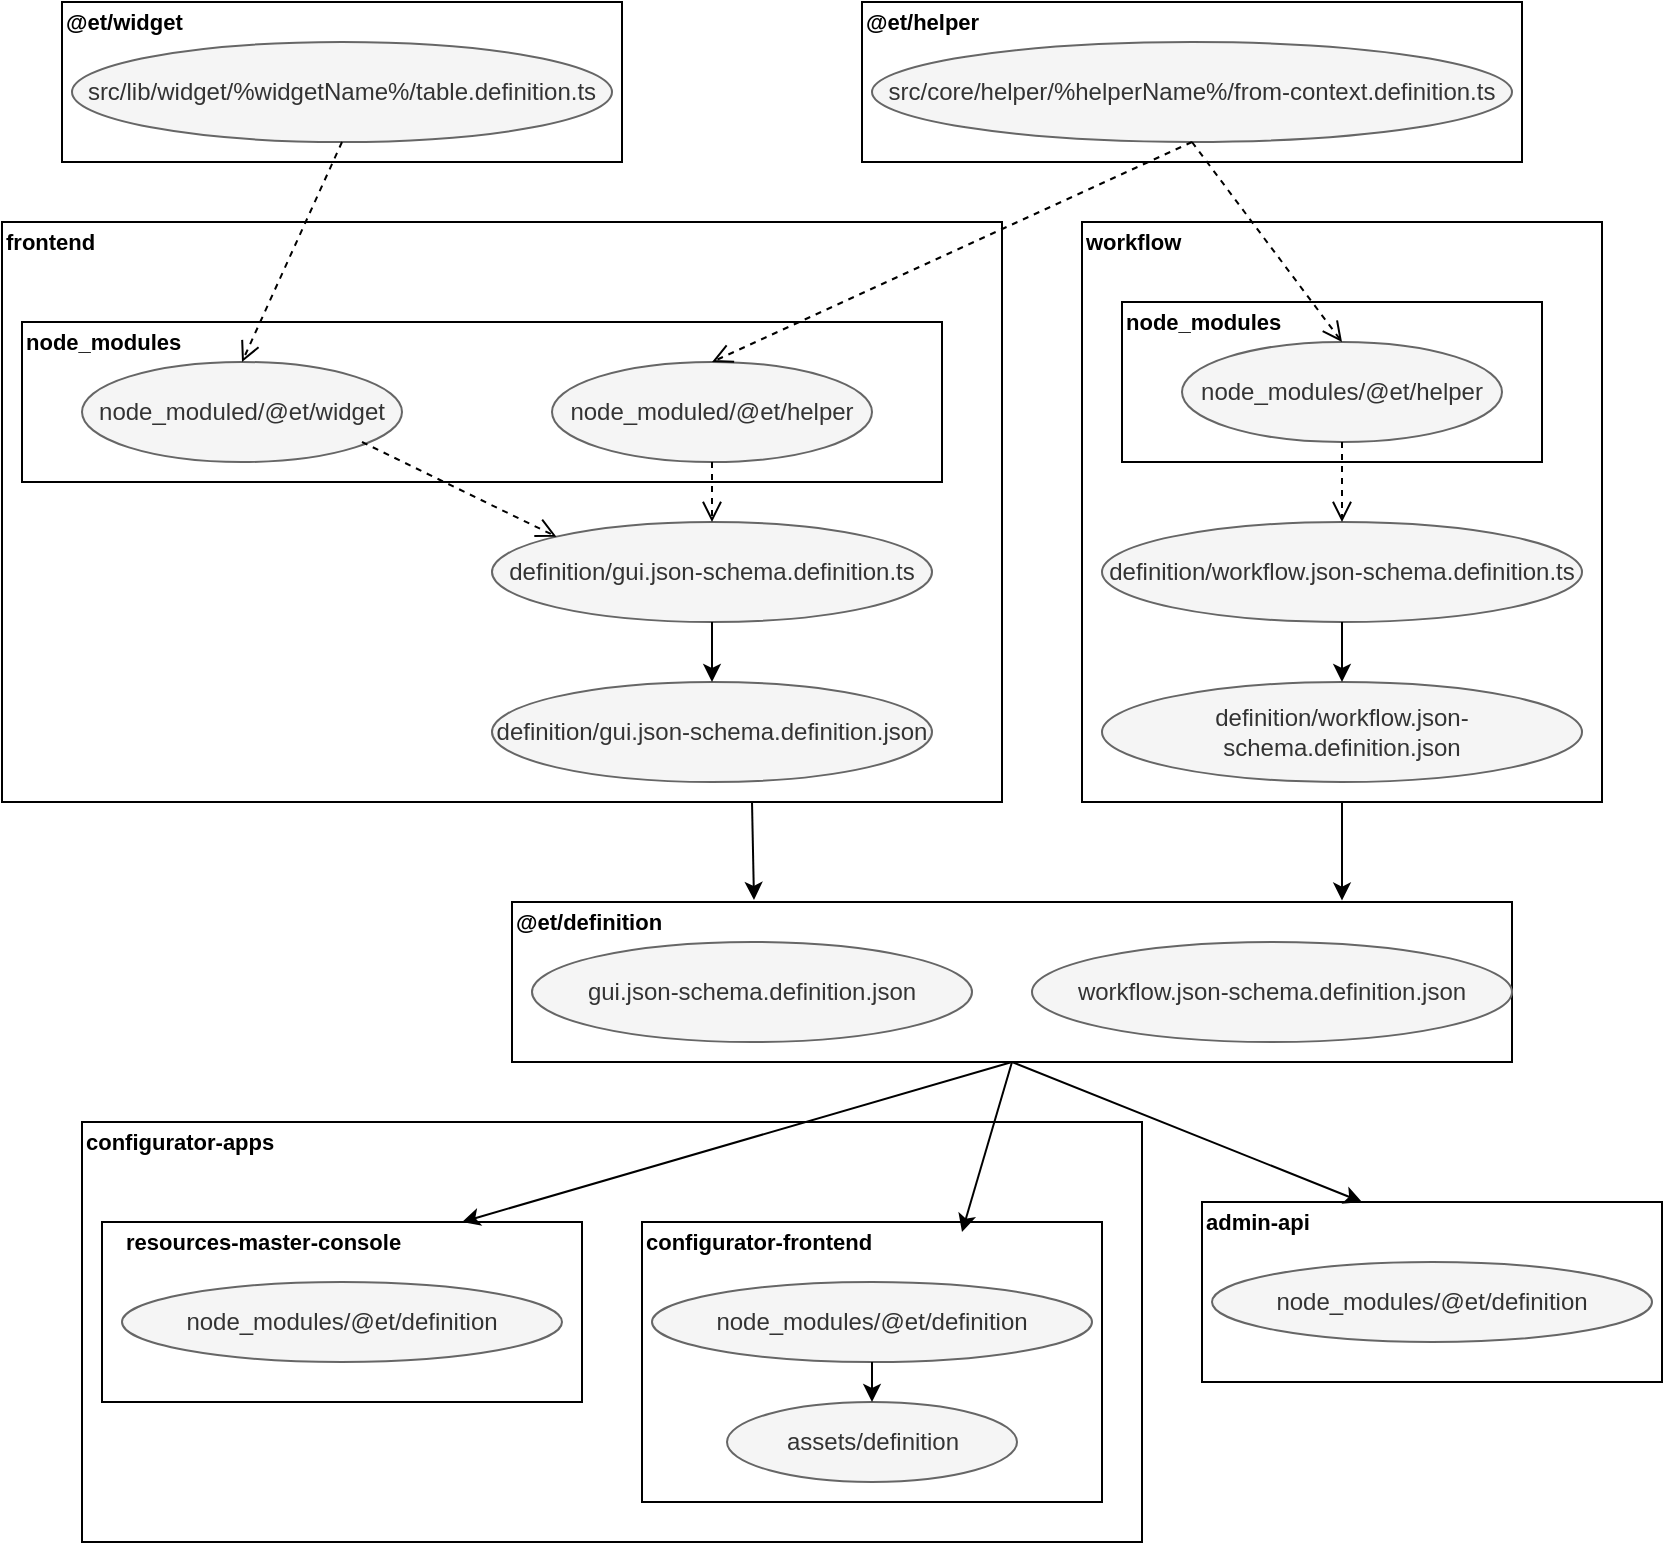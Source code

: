 <mxfile version="21.7.5" type="github">
  <diagram name="Страница — 1" id="k4ISJyrgVZ0rrxYSmTFb">
    <mxGraphModel dx="1749" dy="748" grid="1" gridSize="10" guides="1" tooltips="1" connect="1" arrows="1" fold="1" page="1" pageScale="1" pageWidth="827" pageHeight="1169" math="0" shadow="0">
      <root>
        <mxCell id="0" />
        <mxCell id="1" parent="0" />
        <mxCell id="7mVp-_uhn_l_bZ9WuR8x-1" value="" style="rounded=0;whiteSpace=wrap;html=1;" vertex="1" parent="1">
          <mxGeometry x="40" y="30" width="280" height="80" as="geometry" />
        </mxCell>
        <mxCell id="7mVp-_uhn_l_bZ9WuR8x-2" value="&lt;font style=&quot;font-size: 11px&quot;&gt;&lt;b&gt;@et/widget&lt;/b&gt;&lt;/font&gt;" style="text;html=1;strokeColor=none;fillColor=none;align=left;verticalAlign=middle;whiteSpace=wrap;rounded=0;" vertex="1" parent="1">
          <mxGeometry x="40" y="30" width="60" height="20" as="geometry" />
        </mxCell>
        <mxCell id="7mVp-_uhn_l_bZ9WuR8x-3" value="src/lib/widget/%widgetName%/table.definition.ts" style="ellipse;whiteSpace=wrap;html=1;fillColor=#f5f5f5;strokeColor=#666666;fontColor=#333333;" vertex="1" parent="1">
          <mxGeometry x="45" y="50" width="270" height="50" as="geometry" />
        </mxCell>
        <mxCell id="7mVp-_uhn_l_bZ9WuR8x-4" value="" style="rounded=0;whiteSpace=wrap;html=1;" vertex="1" parent="1">
          <mxGeometry x="440" y="30" width="330" height="80" as="geometry" />
        </mxCell>
        <mxCell id="7mVp-_uhn_l_bZ9WuR8x-5" value="&lt;font style=&quot;font-size: 11px&quot;&gt;&lt;b&gt;@et/helper&lt;/b&gt;&lt;/font&gt;" style="text;html=1;strokeColor=none;fillColor=none;align=left;verticalAlign=middle;whiteSpace=wrap;rounded=0;" vertex="1" parent="1">
          <mxGeometry x="440" y="30" width="60" height="20" as="geometry" />
        </mxCell>
        <mxCell id="7mVp-_uhn_l_bZ9WuR8x-6" value="src/core/helper/%helperName%/from-context.definition.ts" style="ellipse;whiteSpace=wrap;html=1;fillColor=#f5f5f5;strokeColor=#666666;fontColor=#333333;" vertex="1" parent="1">
          <mxGeometry x="445" y="50" width="320" height="50" as="geometry" />
        </mxCell>
        <mxCell id="7mVp-_uhn_l_bZ9WuR8x-7" value="" style="rounded=0;whiteSpace=wrap;html=1;" vertex="1" parent="1">
          <mxGeometry x="10" y="140" width="500" height="290" as="geometry" />
        </mxCell>
        <mxCell id="7mVp-_uhn_l_bZ9WuR8x-8" value="&lt;font style=&quot;font-size: 11px&quot;&gt;&lt;b&gt;frontend&lt;/b&gt;&lt;/font&gt;" style="text;html=1;strokeColor=none;fillColor=none;align=left;verticalAlign=middle;whiteSpace=wrap;rounded=0;" vertex="1" parent="1">
          <mxGeometry x="10" y="140" width="60" height="20" as="geometry" />
        </mxCell>
        <mxCell id="7mVp-_uhn_l_bZ9WuR8x-9" value="" style="rounded=0;whiteSpace=wrap;html=1;" vertex="1" parent="1">
          <mxGeometry x="20" y="190" width="460" height="80" as="geometry" />
        </mxCell>
        <mxCell id="7mVp-_uhn_l_bZ9WuR8x-10" value="&lt;font style=&quot;font-size: 11px&quot;&gt;&lt;b&gt;node_modules&lt;/b&gt;&lt;/font&gt;" style="text;html=1;strokeColor=none;fillColor=none;align=left;verticalAlign=middle;whiteSpace=wrap;rounded=0;" vertex="1" parent="1">
          <mxGeometry x="20" y="190" width="60" height="20" as="geometry" />
        </mxCell>
        <mxCell id="7mVp-_uhn_l_bZ9WuR8x-11" value="node_moduled/@et/widget" style="ellipse;whiteSpace=wrap;html=1;fillColor=#f5f5f5;strokeColor=#666666;fontColor=#333333;" vertex="1" parent="1">
          <mxGeometry x="50" y="210" width="160" height="50" as="geometry" />
        </mxCell>
        <mxCell id="7mVp-_uhn_l_bZ9WuR8x-12" value="node_moduled/@et/helper" style="ellipse;whiteSpace=wrap;html=1;fillColor=#f5f5f5;strokeColor=#666666;fontColor=#333333;" vertex="1" parent="1">
          <mxGeometry x="285" y="210" width="160" height="50" as="geometry" />
        </mxCell>
        <mxCell id="7mVp-_uhn_l_bZ9WuR8x-13" value="definition/gui.json-schema.definition.ts" style="ellipse;whiteSpace=wrap;html=1;fillColor=#f5f5f5;strokeColor=#666666;fontColor=#333333;" vertex="1" parent="1">
          <mxGeometry x="255" y="290" width="220" height="50" as="geometry" />
        </mxCell>
        <mxCell id="7mVp-_uhn_l_bZ9WuR8x-14" value="definition/gui.json-schema.definition.json" style="ellipse;whiteSpace=wrap;html=1;fillColor=#f5f5f5;strokeColor=#666666;fontColor=#333333;" vertex="1" parent="1">
          <mxGeometry x="255" y="370" width="220" height="50" as="geometry" />
        </mxCell>
        <mxCell id="7mVp-_uhn_l_bZ9WuR8x-15" value="" style="rounded=0;whiteSpace=wrap;html=1;" vertex="1" parent="1">
          <mxGeometry x="550" y="140" width="260" height="290" as="geometry" />
        </mxCell>
        <mxCell id="7mVp-_uhn_l_bZ9WuR8x-16" value="&lt;font style=&quot;font-size: 11px&quot;&gt;&lt;b&gt;workflow&lt;/b&gt;&lt;/font&gt;" style="text;html=1;strokeColor=none;fillColor=none;align=left;verticalAlign=middle;whiteSpace=wrap;rounded=0;" vertex="1" parent="1">
          <mxGeometry x="550" y="140" width="60" height="20" as="geometry" />
        </mxCell>
        <mxCell id="7mVp-_uhn_l_bZ9WuR8x-17" value="" style="rounded=0;whiteSpace=wrap;html=1;" vertex="1" parent="1">
          <mxGeometry x="570" y="180" width="210" height="80" as="geometry" />
        </mxCell>
        <mxCell id="7mVp-_uhn_l_bZ9WuR8x-18" value="&lt;font style=&quot;font-size: 11px&quot;&gt;&lt;b&gt;node_modules&lt;/b&gt;&lt;/font&gt;" style="text;html=1;strokeColor=none;fillColor=none;align=left;verticalAlign=middle;whiteSpace=wrap;rounded=0;" vertex="1" parent="1">
          <mxGeometry x="570" y="180" width="60" height="20" as="geometry" />
        </mxCell>
        <mxCell id="7mVp-_uhn_l_bZ9WuR8x-19" value="node_modules/@et/helper" style="ellipse;whiteSpace=wrap;html=1;fillColor=#f5f5f5;strokeColor=#666666;fontColor=#333333;" vertex="1" parent="1">
          <mxGeometry x="600" y="200" width="160" height="50" as="geometry" />
        </mxCell>
        <mxCell id="7mVp-_uhn_l_bZ9WuR8x-20" value="definition/workflow.json-schema.definition.ts" style="ellipse;whiteSpace=wrap;html=1;fillColor=#f5f5f5;strokeColor=#666666;fontColor=#333333;" vertex="1" parent="1">
          <mxGeometry x="560" y="290" width="240" height="50" as="geometry" />
        </mxCell>
        <mxCell id="7mVp-_uhn_l_bZ9WuR8x-21" value="definition/workflow.json-schema.definition.json" style="ellipse;whiteSpace=wrap;html=1;fillColor=#f5f5f5;strokeColor=#666666;fontColor=#333333;" vertex="1" parent="1">
          <mxGeometry x="560" y="370" width="240" height="50" as="geometry" />
        </mxCell>
        <mxCell id="7mVp-_uhn_l_bZ9WuR8x-28" value="" style="rounded=0;whiteSpace=wrap;html=1;" vertex="1" parent="1">
          <mxGeometry x="265" y="480" width="500" height="80" as="geometry" />
        </mxCell>
        <mxCell id="7mVp-_uhn_l_bZ9WuR8x-29" value="&lt;font style=&quot;font-size: 11px&quot;&gt;&lt;b&gt;@et/definition&lt;/b&gt;&lt;/font&gt;" style="text;html=1;strokeColor=none;fillColor=none;align=left;verticalAlign=middle;whiteSpace=wrap;rounded=0;" vertex="1" parent="1">
          <mxGeometry x="265" y="480" width="60" height="20" as="geometry" />
        </mxCell>
        <mxCell id="7mVp-_uhn_l_bZ9WuR8x-30" value="gui.json-schema.definition.json" style="ellipse;whiteSpace=wrap;html=1;fillColor=#f5f5f5;strokeColor=#666666;fontColor=#333333;" vertex="1" parent="1">
          <mxGeometry x="275" y="500" width="220" height="50" as="geometry" />
        </mxCell>
        <mxCell id="7mVp-_uhn_l_bZ9WuR8x-31" value="workflow.json-schema.definition.json" style="ellipse;whiteSpace=wrap;html=1;fillColor=#f5f5f5;strokeColor=#666666;fontColor=#333333;" vertex="1" parent="1">
          <mxGeometry x="525" y="500" width="240" height="50" as="geometry" />
        </mxCell>
        <mxCell id="7mVp-_uhn_l_bZ9WuR8x-32" value="" style="rounded=0;whiteSpace=wrap;html=1;" vertex="1" parent="1">
          <mxGeometry x="50" y="590" width="530" height="210" as="geometry" />
        </mxCell>
        <mxCell id="7mVp-_uhn_l_bZ9WuR8x-33" value="&lt;font style=&quot;font-size: 11px&quot;&gt;&lt;b&gt;configurator-apps&lt;/b&gt;&lt;/font&gt;" style="text;html=1;strokeColor=none;fillColor=none;align=left;verticalAlign=middle;whiteSpace=wrap;rounded=0;" vertex="1" parent="1">
          <mxGeometry x="50" y="590" width="100" height="20" as="geometry" />
        </mxCell>
        <mxCell id="7mVp-_uhn_l_bZ9WuR8x-34" value="" style="rounded=0;whiteSpace=wrap;html=1;" vertex="1" parent="1">
          <mxGeometry x="60" y="640" width="240" height="90" as="geometry" />
        </mxCell>
        <mxCell id="7mVp-_uhn_l_bZ9WuR8x-35" value="&lt;font style=&quot;font-size: 11px&quot;&gt;&lt;b&gt;resources-master-console&lt;/b&gt;&lt;/font&gt;" style="text;html=1;strokeColor=none;fillColor=none;align=left;verticalAlign=middle;whiteSpace=wrap;rounded=0;" vertex="1" parent="1">
          <mxGeometry x="70" y="640" width="160" height="20" as="geometry" />
        </mxCell>
        <mxCell id="7mVp-_uhn_l_bZ9WuR8x-36" value="node_modules/@et/definition" style="ellipse;whiteSpace=wrap;html=1;fillColor=#f5f5f5;strokeColor=#666666;fontColor=#333333;" vertex="1" parent="1">
          <mxGeometry x="70" y="670" width="220" height="40" as="geometry" />
        </mxCell>
        <mxCell id="7mVp-_uhn_l_bZ9WuR8x-37" value="" style="rounded=0;whiteSpace=wrap;html=1;" vertex="1" parent="1">
          <mxGeometry x="330" y="640" width="230" height="140" as="geometry" />
        </mxCell>
        <mxCell id="7mVp-_uhn_l_bZ9WuR8x-38" value="&lt;font style=&quot;font-size: 11px&quot;&gt;&lt;b&gt;configurator-frontend&lt;/b&gt;&lt;/font&gt;" style="text;html=1;strokeColor=none;fillColor=none;align=left;verticalAlign=middle;whiteSpace=wrap;rounded=0;" vertex="1" parent="1">
          <mxGeometry x="330" y="640" width="160" height="20" as="geometry" />
        </mxCell>
        <mxCell id="7mVp-_uhn_l_bZ9WuR8x-39" value="node_modules/@et/definition" style="ellipse;whiteSpace=wrap;html=1;fillColor=#f5f5f5;strokeColor=#666666;fontColor=#333333;" vertex="1" parent="1">
          <mxGeometry x="335" y="670" width="220" height="40" as="geometry" />
        </mxCell>
        <mxCell id="7mVp-_uhn_l_bZ9WuR8x-40" value="assets/definition" style="ellipse;whiteSpace=wrap;html=1;fillColor=#f5f5f5;strokeColor=#666666;fontColor=#333333;" vertex="1" parent="1">
          <mxGeometry x="372.5" y="730" width="145" height="40" as="geometry" />
        </mxCell>
        <mxCell id="7mVp-_uhn_l_bZ9WuR8x-41" value="" style="rounded=0;whiteSpace=wrap;html=1;" vertex="1" parent="1">
          <mxGeometry x="610" y="630" width="230" height="90" as="geometry" />
        </mxCell>
        <mxCell id="7mVp-_uhn_l_bZ9WuR8x-42" value="&lt;font style=&quot;font-size: 11px&quot;&gt;&lt;b&gt;admin-api&lt;/b&gt;&lt;/font&gt;" style="text;html=1;strokeColor=none;fillColor=none;align=left;verticalAlign=middle;whiteSpace=wrap;rounded=0;" vertex="1" parent="1">
          <mxGeometry x="610" y="630" width="160" height="20" as="geometry" />
        </mxCell>
        <mxCell id="7mVp-_uhn_l_bZ9WuR8x-43" value="node_modules/@et/definition" style="ellipse;whiteSpace=wrap;html=1;fillColor=#f5f5f5;strokeColor=#666666;fontColor=#333333;" vertex="1" parent="1">
          <mxGeometry x="615" y="660" width="220" height="40" as="geometry" />
        </mxCell>
        <mxCell id="7mVp-_uhn_l_bZ9WuR8x-44" value="" style="html=1;verticalAlign=bottom;endArrow=open;dashed=1;endSize=8;exitX=0.5;exitY=1;exitDx=0;exitDy=0;entryX=0.5;entryY=0;entryDx=0;entryDy=0;" edge="1" parent="1" source="7mVp-_uhn_l_bZ9WuR8x-3" target="7mVp-_uhn_l_bZ9WuR8x-11">
          <mxGeometry relative="1" as="geometry">
            <mxPoint x="140" y="490" as="sourcePoint" />
            <mxPoint x="60" y="490" as="targetPoint" />
          </mxGeometry>
        </mxCell>
        <mxCell id="7mVp-_uhn_l_bZ9WuR8x-45" value="" style="html=1;verticalAlign=bottom;endArrow=open;dashed=1;endSize=8;exitX=0.5;exitY=1;exitDx=0;exitDy=0;entryX=0.5;entryY=0;entryDx=0;entryDy=0;" edge="1" parent="1" source="7mVp-_uhn_l_bZ9WuR8x-6" target="7mVp-_uhn_l_bZ9WuR8x-12">
          <mxGeometry relative="1" as="geometry">
            <mxPoint x="190" y="110" as="sourcePoint" />
            <mxPoint x="140" y="220.0" as="targetPoint" />
          </mxGeometry>
        </mxCell>
        <mxCell id="7mVp-_uhn_l_bZ9WuR8x-46" value="" style="html=1;verticalAlign=bottom;endArrow=open;dashed=1;endSize=8;exitX=0.5;exitY=1;exitDx=0;exitDy=0;entryX=0.5;entryY=0;entryDx=0;entryDy=0;" edge="1" parent="1" source="7mVp-_uhn_l_bZ9WuR8x-6" target="7mVp-_uhn_l_bZ9WuR8x-19">
          <mxGeometry relative="1" as="geometry">
            <mxPoint x="615" y="110" as="sourcePoint" />
            <mxPoint x="375" y="220.0" as="targetPoint" />
          </mxGeometry>
        </mxCell>
        <mxCell id="7mVp-_uhn_l_bZ9WuR8x-47" value="" style="html=1;verticalAlign=bottom;endArrow=open;dashed=1;endSize=8;exitX=0.5;exitY=1;exitDx=0;exitDy=0;entryX=0;entryY=0;entryDx=0;entryDy=0;" edge="1" parent="1" target="7mVp-_uhn_l_bZ9WuR8x-13">
          <mxGeometry relative="1" as="geometry">
            <mxPoint x="190" y="250" as="sourcePoint" />
            <mxPoint x="260" y="350.0" as="targetPoint" />
          </mxGeometry>
        </mxCell>
        <mxCell id="7mVp-_uhn_l_bZ9WuR8x-48" value="" style="html=1;verticalAlign=bottom;endArrow=open;dashed=1;endSize=8;exitX=0.5;exitY=1;exitDx=0;exitDy=0;" edge="1" parent="1" source="7mVp-_uhn_l_bZ9WuR8x-12" target="7mVp-_uhn_l_bZ9WuR8x-13">
          <mxGeometry relative="1" as="geometry">
            <mxPoint x="200" y="260.0" as="sourcePoint" />
            <mxPoint x="302.071" y="307.356" as="targetPoint" />
          </mxGeometry>
        </mxCell>
        <mxCell id="7mVp-_uhn_l_bZ9WuR8x-49" value="" style="html=1;verticalAlign=bottom;endArrow=open;dashed=1;endSize=8;exitX=0.5;exitY=1;exitDx=0;exitDy=0;" edge="1" parent="1" source="7mVp-_uhn_l_bZ9WuR8x-19" target="7mVp-_uhn_l_bZ9WuR8x-20">
          <mxGeometry relative="1" as="geometry">
            <mxPoint x="375" y="270.0" as="sourcePoint" />
            <mxPoint x="375" y="300.0" as="targetPoint" />
          </mxGeometry>
        </mxCell>
        <mxCell id="7mVp-_uhn_l_bZ9WuR8x-50" value="" style="endArrow=classic;html=1;exitX=0.5;exitY=1;exitDx=0;exitDy=0;entryX=0.5;entryY=0;entryDx=0;entryDy=0;" edge="1" parent="1" source="7mVp-_uhn_l_bZ9WuR8x-13" target="7mVp-_uhn_l_bZ9WuR8x-14">
          <mxGeometry width="50" height="50" relative="1" as="geometry">
            <mxPoint x="80" y="580" as="sourcePoint" />
            <mxPoint x="130" y="530" as="targetPoint" />
          </mxGeometry>
        </mxCell>
        <mxCell id="7mVp-_uhn_l_bZ9WuR8x-51" value="" style="endArrow=classic;html=1;exitX=0.5;exitY=1;exitDx=0;exitDy=0;entryX=0.5;entryY=0;entryDx=0;entryDy=0;" edge="1" parent="1" source="7mVp-_uhn_l_bZ9WuR8x-20" target="7mVp-_uhn_l_bZ9WuR8x-21">
          <mxGeometry width="50" height="50" relative="1" as="geometry">
            <mxPoint x="375" y="350.0" as="sourcePoint" />
            <mxPoint x="375" y="380.0" as="targetPoint" />
          </mxGeometry>
        </mxCell>
        <mxCell id="7mVp-_uhn_l_bZ9WuR8x-55" value="" style="endArrow=classic;html=1;exitX=0.5;exitY=1;exitDx=0;exitDy=0;entryX=0.75;entryY=0;entryDx=0;entryDy=0;" edge="1" parent="1" source="7mVp-_uhn_l_bZ9WuR8x-28" target="7mVp-_uhn_l_bZ9WuR8x-34">
          <mxGeometry width="50" height="50" relative="1" as="geometry">
            <mxPoint x="290" y="430" as="sourcePoint" />
            <mxPoint x="290" y="500" as="targetPoint" />
          </mxGeometry>
        </mxCell>
        <mxCell id="7mVp-_uhn_l_bZ9WuR8x-56" value="" style="endArrow=classic;html=1;exitX=0.5;exitY=1;exitDx=0;exitDy=0;entryX=1;entryY=0.25;entryDx=0;entryDy=0;" edge="1" parent="1" source="7mVp-_uhn_l_bZ9WuR8x-28" target="7mVp-_uhn_l_bZ9WuR8x-38">
          <mxGeometry width="50" height="50" relative="1" as="geometry">
            <mxPoint x="291" y="571" as="sourcePoint" />
            <mxPoint x="269.014" y="686.086" as="targetPoint" />
          </mxGeometry>
        </mxCell>
        <mxCell id="7mVp-_uhn_l_bZ9WuR8x-57" value="" style="endArrow=classic;html=1;entryX=0.5;entryY=0;entryDx=0;entryDy=0;exitX=0.5;exitY=1;exitDx=0;exitDy=0;" edge="1" parent="1" source="7mVp-_uhn_l_bZ9WuR8x-28" target="7mVp-_uhn_l_bZ9WuR8x-42">
          <mxGeometry width="50" height="50" relative="1" as="geometry">
            <mxPoint x="260" y="550" as="sourcePoint" />
            <mxPoint x="429.935" y="680.526" as="targetPoint" />
          </mxGeometry>
        </mxCell>
        <mxCell id="7mVp-_uhn_l_bZ9WuR8x-58" value="" style="endArrow=classic;html=1;exitX=0.5;exitY=1;exitDx=0;exitDy=0;" edge="1" parent="1" source="7mVp-_uhn_l_bZ9WuR8x-39" target="7mVp-_uhn_l_bZ9WuR8x-40">
          <mxGeometry width="50" height="50" relative="1" as="geometry">
            <mxPoint x="447.52" y="720" as="sourcePoint" />
            <mxPoint x="602.481" y="840.525" as="targetPoint" />
          </mxGeometry>
        </mxCell>
        <mxCell id="7mVp-_uhn_l_bZ9WuR8x-61" value="" style="endArrow=classic;html=1;exitX=0.75;exitY=1;exitDx=0;exitDy=0;entryX=0.242;entryY=-0.013;entryDx=0;entryDy=0;entryPerimeter=0;" edge="1" parent="1" source="7mVp-_uhn_l_bZ9WuR8x-7" target="7mVp-_uhn_l_bZ9WuR8x-28">
          <mxGeometry width="50" height="50" relative="1" as="geometry">
            <mxPoint x="525" y="570" as="sourcePoint" />
            <mxPoint x="250" y="650" as="targetPoint" />
          </mxGeometry>
        </mxCell>
        <mxCell id="7mVp-_uhn_l_bZ9WuR8x-62" value="" style="endArrow=classic;html=1;exitX=0.5;exitY=1;exitDx=0;exitDy=0;entryX=0.83;entryY=-0.009;entryDx=0;entryDy=0;entryPerimeter=0;" edge="1" parent="1" source="7mVp-_uhn_l_bZ9WuR8x-15" target="7mVp-_uhn_l_bZ9WuR8x-28">
          <mxGeometry width="50" height="50" relative="1" as="geometry">
            <mxPoint x="395" y="440" as="sourcePoint" />
            <mxPoint x="400" y="490" as="targetPoint" />
          </mxGeometry>
        </mxCell>
      </root>
    </mxGraphModel>
  </diagram>
</mxfile>
